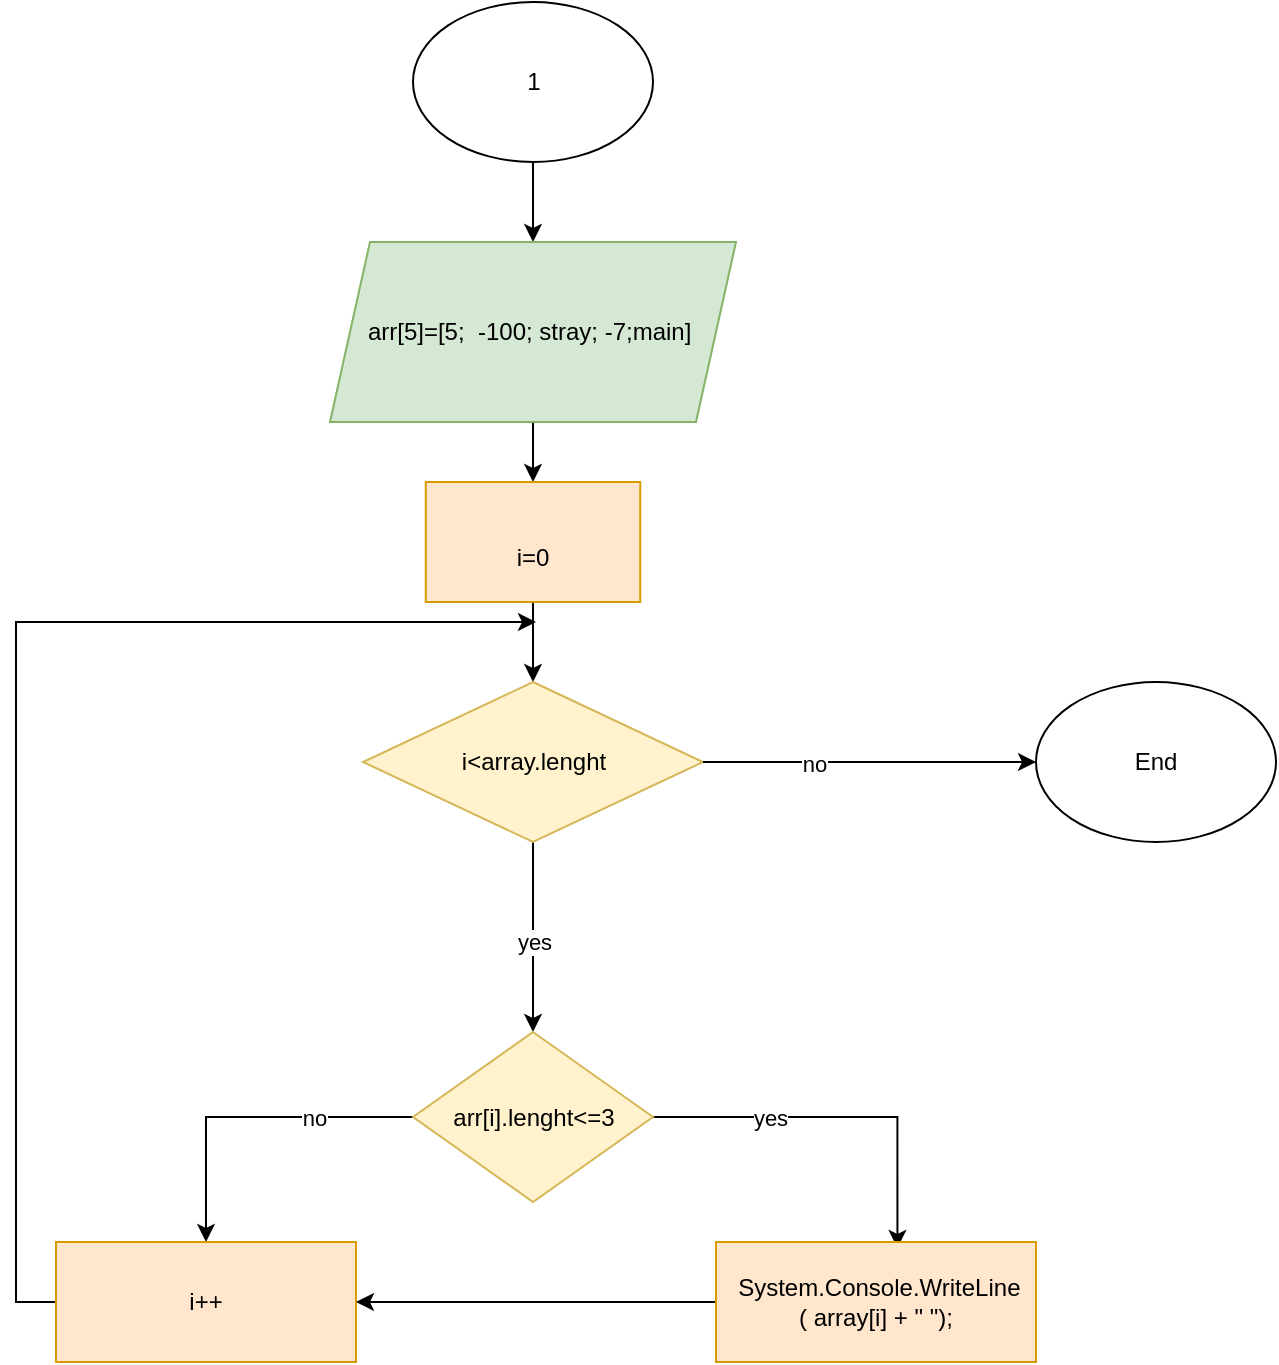 <mxfile version="23.0.2" type="device">
  <diagram name="Страница — 1" id="F8WDM5Bhm03_483O6do8">
    <mxGraphModel dx="2074" dy="1106" grid="1" gridSize="10" guides="1" tooltips="1" connect="1" arrows="1" fold="1" page="1" pageScale="1" pageWidth="827" pageHeight="1169" math="0" shadow="0">
      <root>
        <mxCell id="0" />
        <mxCell id="1" parent="0" />
        <mxCell id="c9h-XzMY3wix9LDsi8ki-3" style="edgeStyle=orthogonalEdgeStyle;rounded=0;orthogonalLoop=1;jettySize=auto;html=1;" parent="1" source="c9h-XzMY3wix9LDsi8ki-1" target="c9h-XzMY3wix9LDsi8ki-2" edge="1">
          <mxGeometry relative="1" as="geometry" />
        </mxCell>
        <mxCell id="c9h-XzMY3wix9LDsi8ki-1" value="1" style="ellipse;whiteSpace=wrap;html=1;" parent="1" vertex="1">
          <mxGeometry x="318.5" y="70" width="120" height="80" as="geometry" />
        </mxCell>
        <mxCell id="c9h-XzMY3wix9LDsi8ki-5" style="edgeStyle=orthogonalEdgeStyle;rounded=0;orthogonalLoop=1;jettySize=auto;html=1;exitX=0.5;exitY=1;exitDx=0;exitDy=0;entryX=0.5;entryY=0;entryDx=0;entryDy=0;" parent="1" source="c9h-XzMY3wix9LDsi8ki-2" target="c9h-XzMY3wix9LDsi8ki-4" edge="1">
          <mxGeometry relative="1" as="geometry" />
        </mxCell>
        <mxCell id="c9h-XzMY3wix9LDsi8ki-2" value="&lt;div style=&quot;&quot;&gt;&lt;span style=&quot;background-color: initial;&quot;&gt;arr[5]=[5;&amp;nbsp; -100; stray; -7;main]&amp;nbsp;&lt;/span&gt;&lt;/div&gt;" style="shape=parallelogram;perimeter=parallelogramPerimeter;whiteSpace=wrap;html=1;fixedSize=1;fillColor=#d5e8d4;strokeColor=#82b366;align=center;" parent="1" vertex="1">
          <mxGeometry x="277" y="190" width="203" height="90" as="geometry" />
        </mxCell>
        <mxCell id="c9h-XzMY3wix9LDsi8ki-16" style="edgeStyle=orthogonalEdgeStyle;rounded=0;orthogonalLoop=1;jettySize=auto;html=1;exitX=0.5;exitY=1;exitDx=0;exitDy=0;entryX=0.5;entryY=0;entryDx=0;entryDy=0;" parent="1" source="c9h-XzMY3wix9LDsi8ki-4" target="c9h-XzMY3wix9LDsi8ki-7" edge="1">
          <mxGeometry relative="1" as="geometry" />
        </mxCell>
        <mxCell id="c9h-XzMY3wix9LDsi8ki-4" value="&lt;br&gt;i=0&lt;br&gt;" style="rounded=0;whiteSpace=wrap;html=1;fillColor=#ffe6cc;strokeColor=#d79b00;" parent="1" vertex="1">
          <mxGeometry x="324.88" y="310" width="107.25" height="60" as="geometry" />
        </mxCell>
        <mxCell id="c9h-XzMY3wix9LDsi8ki-31" style="edgeStyle=orthogonalEdgeStyle;rounded=0;orthogonalLoop=1;jettySize=auto;html=1;exitX=0.5;exitY=1;exitDx=0;exitDy=0;entryX=0.5;entryY=0;entryDx=0;entryDy=0;" parent="1" source="c9h-XzMY3wix9LDsi8ki-7" target="c9h-XzMY3wix9LDsi8ki-13" edge="1">
          <mxGeometry relative="1" as="geometry" />
        </mxCell>
        <mxCell id="c9h-XzMY3wix9LDsi8ki-33" value="yes" style="edgeLabel;html=1;align=center;verticalAlign=middle;resizable=0;points=[];" parent="c9h-XzMY3wix9LDsi8ki-31" vertex="1" connectable="0">
          <mxGeometry x="0.048" relative="1" as="geometry">
            <mxPoint as="offset" />
          </mxGeometry>
        </mxCell>
        <mxCell id="c9h-XzMY3wix9LDsi8ki-7" value="i&amp;lt;array.lenght" style="rhombus;whiteSpace=wrap;html=1;fillColor=#fff2cc;strokeColor=#d6b656;" parent="1" vertex="1">
          <mxGeometry x="293.5" y="410" width="170" height="80" as="geometry" />
        </mxCell>
        <mxCell id="c9h-XzMY3wix9LDsi8ki-19" style="edgeStyle=orthogonalEdgeStyle;rounded=0;orthogonalLoop=1;jettySize=auto;html=1;entryX=0.567;entryY=0.05;entryDx=0;entryDy=0;entryPerimeter=0;" parent="1" source="c9h-XzMY3wix9LDsi8ki-13" target="c9h-XzMY3wix9LDsi8ki-15" edge="1">
          <mxGeometry relative="1" as="geometry">
            <mxPoint x="540" y="625" as="targetPoint" />
          </mxGeometry>
        </mxCell>
        <mxCell id="c9h-XzMY3wix9LDsi8ki-28" value="yes" style="edgeLabel;html=1;align=center;verticalAlign=middle;resizable=0;points=[];" parent="c9h-XzMY3wix9LDsi8ki-19" vertex="1" connectable="0">
          <mxGeometry x="-0.383" y="3" relative="1" as="geometry">
            <mxPoint y="3" as="offset" />
          </mxGeometry>
        </mxCell>
        <mxCell id="c9h-XzMY3wix9LDsi8ki-20" style="edgeStyle=orthogonalEdgeStyle;rounded=0;orthogonalLoop=1;jettySize=auto;html=1;exitX=0;exitY=0.5;exitDx=0;exitDy=0;entryX=0.5;entryY=0;entryDx=0;entryDy=0;" parent="1" source="c9h-XzMY3wix9LDsi8ki-13" target="c9h-XzMY3wix9LDsi8ki-14" edge="1">
          <mxGeometry relative="1" as="geometry">
            <mxPoint x="200" y="625" as="targetPoint" />
          </mxGeometry>
        </mxCell>
        <mxCell id="c9h-XzMY3wix9LDsi8ki-29" value="no" style="edgeLabel;html=1;align=center;verticalAlign=middle;resizable=0;points=[];" parent="c9h-XzMY3wix9LDsi8ki-20" vertex="1" connectable="0">
          <mxGeometry x="-0.404" y="1" relative="1" as="geometry">
            <mxPoint y="-1" as="offset" />
          </mxGeometry>
        </mxCell>
        <mxCell id="c9h-XzMY3wix9LDsi8ki-13" value="arr[i].lenght&amp;lt;=3" style="rhombus;whiteSpace=wrap;html=1;fillColor=#fff2cc;strokeColor=#d6b656;" parent="1" vertex="1">
          <mxGeometry x="318.5" y="585" width="120" height="85" as="geometry" />
        </mxCell>
        <mxCell id="c9h-XzMY3wix9LDsi8ki-26" style="edgeStyle=orthogonalEdgeStyle;rounded=0;orthogonalLoop=1;jettySize=auto;html=1;exitX=0;exitY=0.5;exitDx=0;exitDy=0;" parent="1" source="c9h-XzMY3wix9LDsi8ki-14" edge="1">
          <mxGeometry relative="1" as="geometry">
            <mxPoint x="380" y="380" as="targetPoint" />
            <Array as="points">
              <mxPoint x="120" y="720" />
              <mxPoint x="120" y="380" />
            </Array>
          </mxGeometry>
        </mxCell>
        <mxCell id="c9h-XzMY3wix9LDsi8ki-14" value="i++" style="rounded=0;whiteSpace=wrap;html=1;fillColor=#ffe6cc;strokeColor=#d79b00;" parent="1" vertex="1">
          <mxGeometry x="140" y="690" width="150" height="60" as="geometry" />
        </mxCell>
        <mxCell id="c9h-XzMY3wix9LDsi8ki-22" style="edgeStyle=orthogonalEdgeStyle;rounded=0;orthogonalLoop=1;jettySize=auto;html=1;exitX=0;exitY=0.5;exitDx=0;exitDy=0;entryX=1;entryY=0.5;entryDx=0;entryDy=0;" parent="1" source="c9h-XzMY3wix9LDsi8ki-15" target="c9h-XzMY3wix9LDsi8ki-14" edge="1">
          <mxGeometry relative="1" as="geometry" />
        </mxCell>
        <mxCell id="c9h-XzMY3wix9LDsi8ki-15" value="&amp;nbsp;System.Console.WriteLine&lt;br&gt;( array[i] + &quot; &quot;);" style="rounded=0;whiteSpace=wrap;html=1;fillColor=#ffe6cc;strokeColor=#d79b00;" parent="1" vertex="1">
          <mxGeometry x="470" y="690" width="160" height="60" as="geometry" />
        </mxCell>
        <mxCell id="c9h-XzMY3wix9LDsi8ki-21" style="edgeStyle=orthogonalEdgeStyle;rounded=0;orthogonalLoop=1;jettySize=auto;html=1;entryX=0;entryY=0.5;entryDx=0;entryDy=0;" parent="1" source="c9h-XzMY3wix9LDsi8ki-7" target="c9h-XzMY3wix9LDsi8ki-27" edge="1">
          <mxGeometry relative="1" as="geometry">
            <mxPoint x="610" y="450" as="targetPoint" />
          </mxGeometry>
        </mxCell>
        <mxCell id="c9h-XzMY3wix9LDsi8ki-32" value="no" style="edgeLabel;html=1;align=center;verticalAlign=middle;resizable=0;points=[];" parent="c9h-XzMY3wix9LDsi8ki-21" vertex="1" connectable="0">
          <mxGeometry x="-0.334" y="-1" relative="1" as="geometry">
            <mxPoint as="offset" />
          </mxGeometry>
        </mxCell>
        <mxCell id="c9h-XzMY3wix9LDsi8ki-27" value="End" style="ellipse;whiteSpace=wrap;html=1;" parent="1" vertex="1">
          <mxGeometry x="630" y="410" width="120" height="80" as="geometry" />
        </mxCell>
      </root>
    </mxGraphModel>
  </diagram>
</mxfile>
